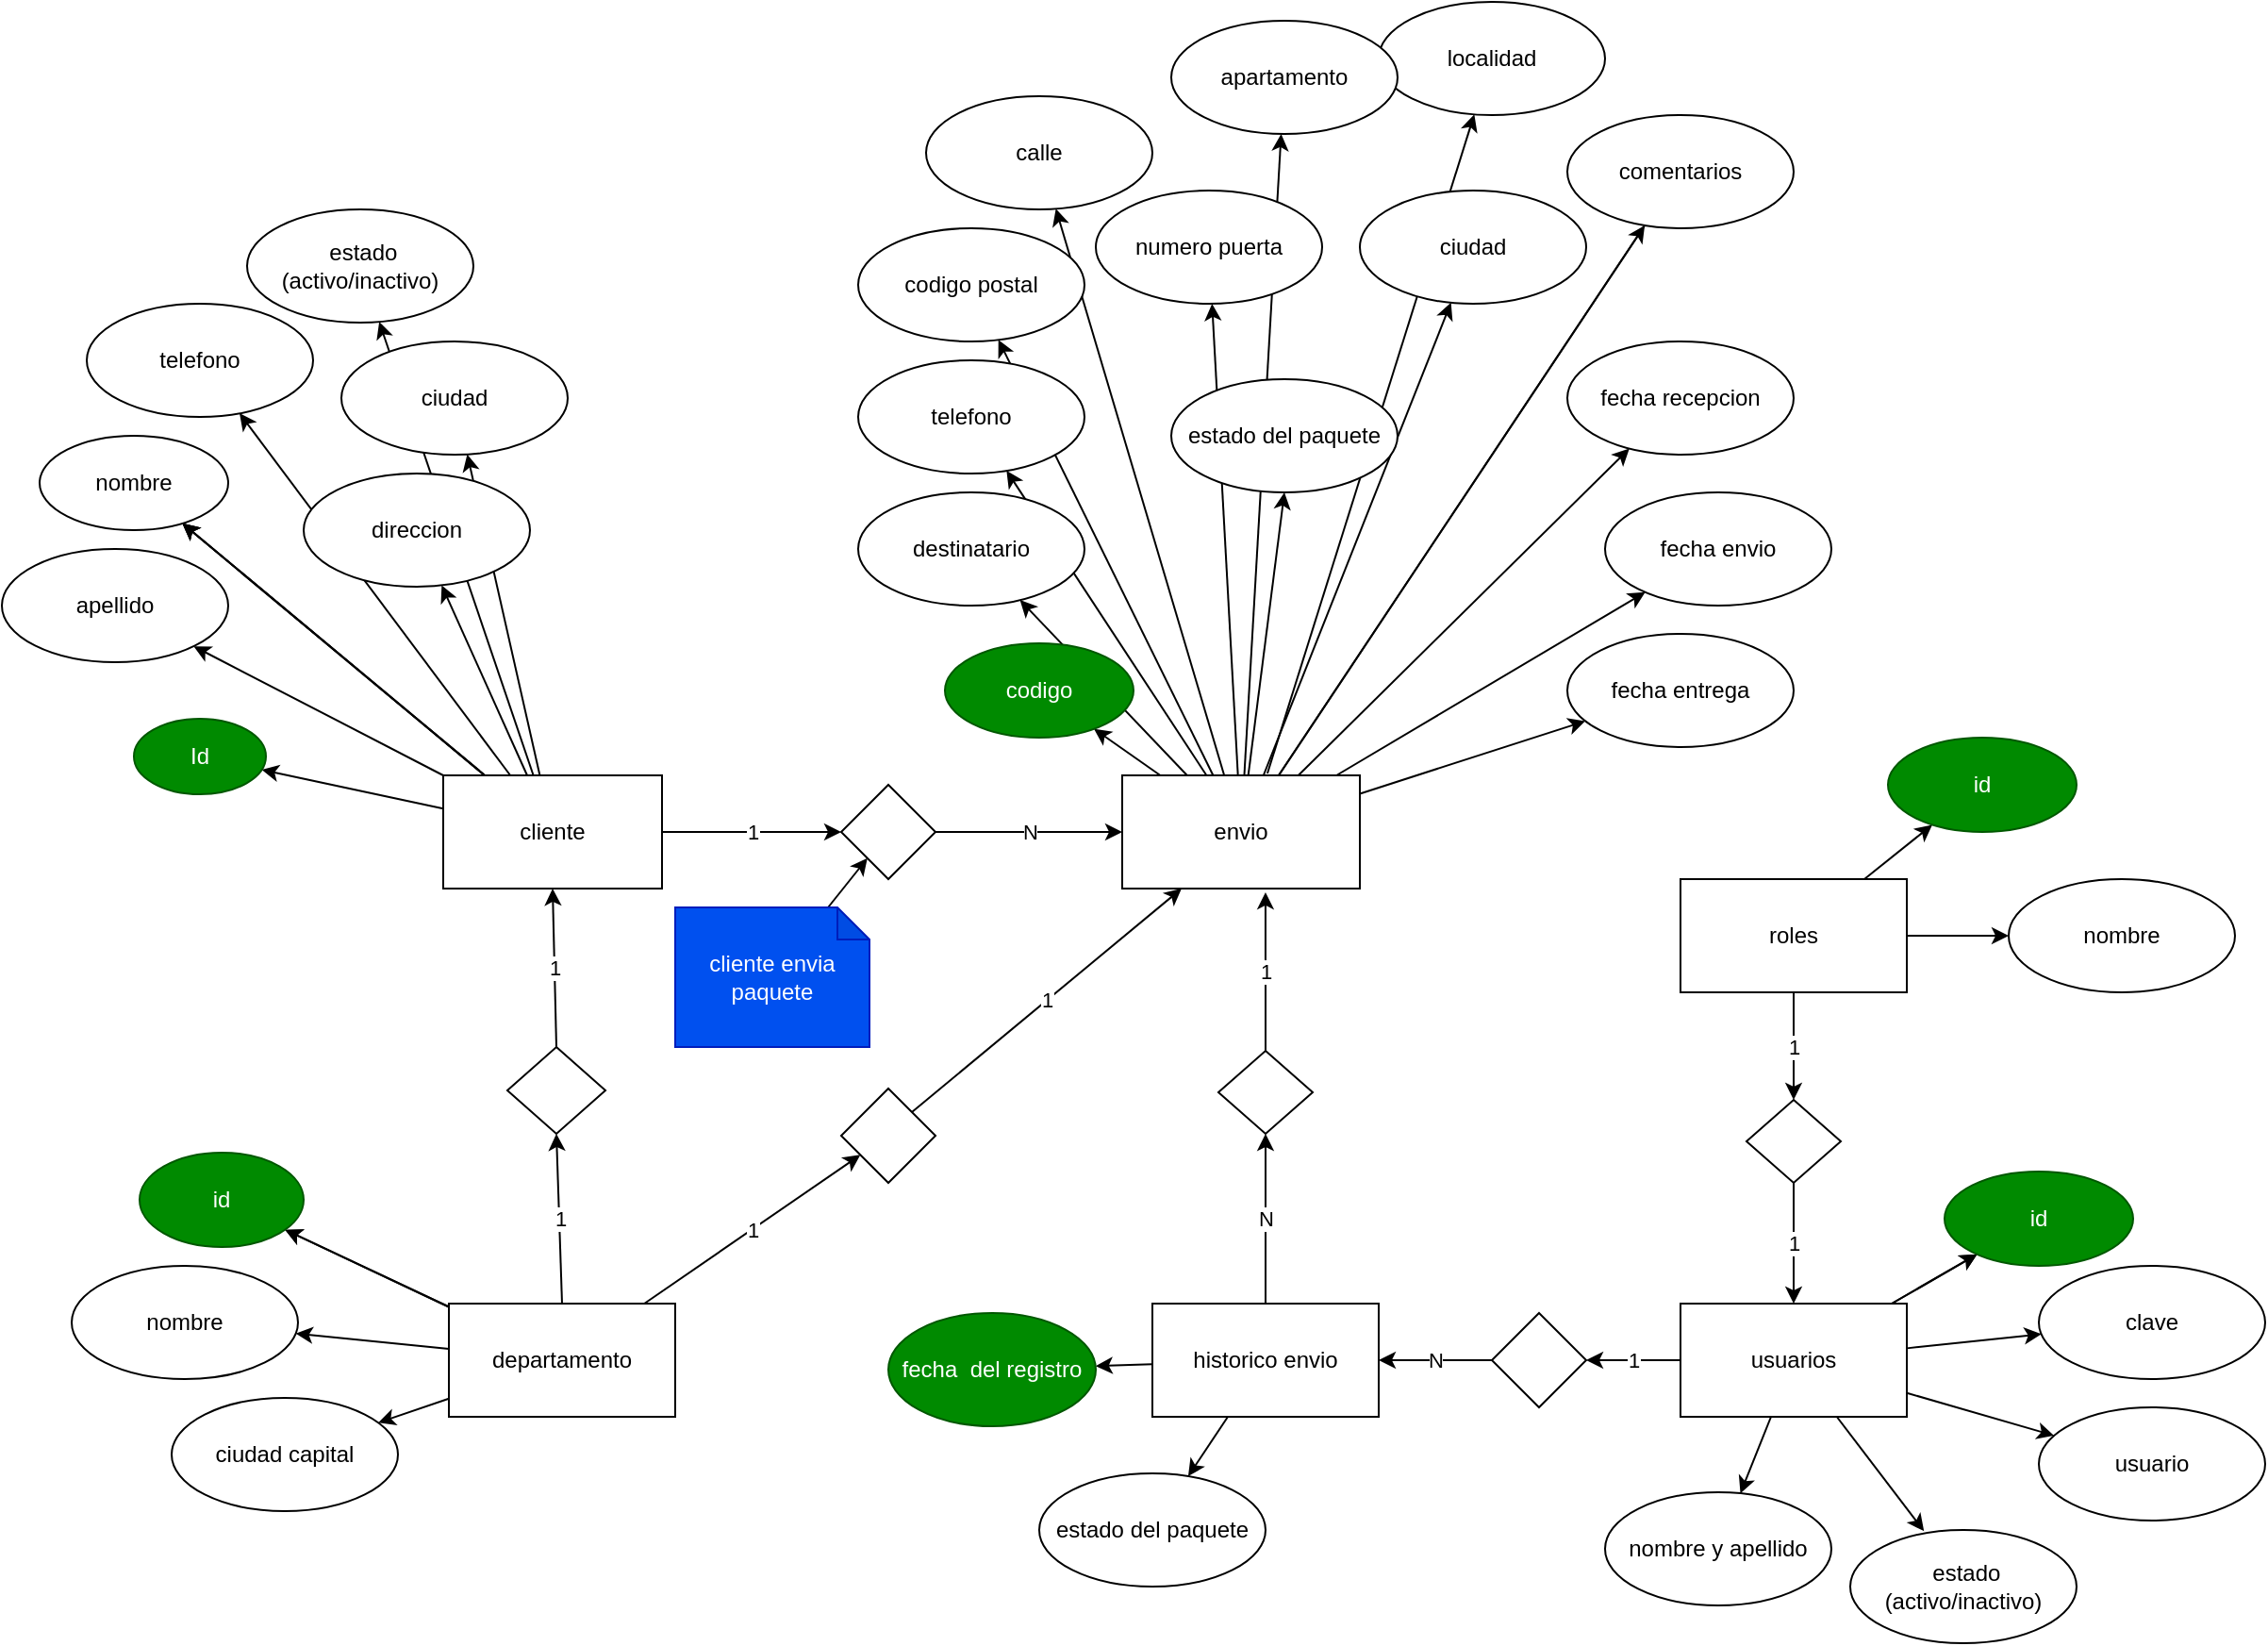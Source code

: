 <mxfile>
    <diagram id="0GuC--m2GyCQUlVPZn0B" name="Page-1">
        <mxGraphModel dx="2428" dy="2298" grid="1" gridSize="10" guides="1" tooltips="1" connect="1" arrows="1" fold="1" page="1" pageScale="1" pageWidth="827" pageHeight="1169" math="0" shadow="0">
            <root>
                <mxCell id="0"/>
                <mxCell id="1" parent="0"/>
                <mxCell id="4" value="" style="edgeStyle=none;html=1;" edge="1" parent="1" source="2" target="3">
                    <mxGeometry relative="1" as="geometry"/>
                </mxCell>
                <mxCell id="5" value="" style="edgeStyle=none;html=1;" edge="1" parent="1" source="2" target="3">
                    <mxGeometry relative="1" as="geometry"/>
                </mxCell>
                <mxCell id="7" value="" style="edgeStyle=none;html=1;" edge="1" parent="1" source="2" target="3">
                    <mxGeometry relative="1" as="geometry"/>
                </mxCell>
                <mxCell id="9" value="" style="edgeStyle=none;html=1;" edge="1" parent="1" source="2" target="8">
                    <mxGeometry relative="1" as="geometry"/>
                </mxCell>
                <mxCell id="11" value="" style="edgeStyle=none;html=1;" edge="1" parent="1" source="2" target="10">
                    <mxGeometry relative="1" as="geometry"/>
                </mxCell>
                <mxCell id="13" value="" style="edgeStyle=none;html=1;" edge="1" parent="1" source="2" target="12">
                    <mxGeometry relative="1" as="geometry"/>
                </mxCell>
                <mxCell id="15" value="" style="edgeStyle=none;html=1;" edge="1" parent="1" source="2" target="14">
                    <mxGeometry relative="1" as="geometry"/>
                </mxCell>
                <mxCell id="18" value="" style="edgeStyle=none;html=1;" edge="1" parent="1" source="2" target="17">
                    <mxGeometry relative="1" as="geometry"/>
                </mxCell>
                <mxCell id="23" value="1" style="edgeStyle=none;html=1;" edge="1" parent="1" source="2" target="22">
                    <mxGeometry relative="1" as="geometry"/>
                </mxCell>
                <mxCell id="38" value="" style="edgeStyle=none;html=1;" edge="1" parent="1" source="2" target="37">
                    <mxGeometry relative="1" as="geometry"/>
                </mxCell>
                <mxCell id="68" value="1" style="edgeStyle=none;html=1;exitX=0.5;exitY=0;exitDx=0;exitDy=0;entryX=0.5;entryY=1;entryDx=0;entryDy=0;" edge="1" parent="1" source="67" target="2">
                    <mxGeometry relative="1" as="geometry">
                        <mxPoint x="-430" y="-640" as="targetPoint"/>
                    </mxGeometry>
                </mxCell>
                <mxCell id="2" value="cliente" style="rounded=0;whiteSpace=wrap;html=1;" vertex="1" parent="1">
                    <mxGeometry x="-536" y="-750" width="116" height="60" as="geometry"/>
                </mxCell>
                <mxCell id="3" value="nombre" style="ellipse;whiteSpace=wrap;html=1;rounded=0;" vertex="1" parent="1">
                    <mxGeometry x="-750" y="-930" width="100" height="50" as="geometry"/>
                </mxCell>
                <mxCell id="8" value="apellido" style="ellipse;whiteSpace=wrap;html=1;rounded=0;" vertex="1" parent="1">
                    <mxGeometry x="-770" y="-870" width="120" height="60" as="geometry"/>
                </mxCell>
                <mxCell id="10" value="Id" style="ellipse;whiteSpace=wrap;html=1;rounded=0;fillColor=#008a00;fontColor=#ffffff;strokeColor=#005700;" vertex="1" parent="1">
                    <mxGeometry x="-700" y="-780" width="70" height="40" as="geometry"/>
                </mxCell>
                <mxCell id="12" value="telefono" style="ellipse;whiteSpace=wrap;html=1;rounded=0;" vertex="1" parent="1">
                    <mxGeometry x="-725" y="-1000" width="120" height="60" as="geometry"/>
                </mxCell>
                <mxCell id="14" value="direccion" style="ellipse;whiteSpace=wrap;html=1;rounded=0;" vertex="1" parent="1">
                    <mxGeometry x="-610" y="-910" width="120" height="60" as="geometry"/>
                </mxCell>
                <mxCell id="17" value="ciudad" style="ellipse;whiteSpace=wrap;html=1;rounded=0;" vertex="1" parent="1">
                    <mxGeometry x="-590" y="-980" width="120" height="60" as="geometry"/>
                </mxCell>
                <mxCell id="25" value="N" style="edgeStyle=none;html=1;" edge="1" parent="1" source="22" target="24">
                    <mxGeometry relative="1" as="geometry"/>
                </mxCell>
                <mxCell id="22" value="" style="rhombus;whiteSpace=wrap;html=1;rounded=0;" vertex="1" parent="1">
                    <mxGeometry x="-325" y="-745" width="50" height="50" as="geometry"/>
                </mxCell>
                <mxCell id="27" value="" style="edgeStyle=none;html=1;" edge="1" parent="1" source="24" target="26">
                    <mxGeometry relative="1" as="geometry"/>
                </mxCell>
                <mxCell id="29" value="" style="edgeStyle=none;html=1;" edge="1" parent="1" source="24" target="28">
                    <mxGeometry relative="1" as="geometry"/>
                </mxCell>
                <mxCell id="31" value="" style="edgeStyle=none;html=1;" edge="1" parent="1" source="24" target="30">
                    <mxGeometry relative="1" as="geometry"/>
                </mxCell>
                <mxCell id="33" value="" style="edgeStyle=none;html=1;" edge="1" parent="1" source="24" target="32">
                    <mxGeometry relative="1" as="geometry"/>
                </mxCell>
                <mxCell id="35" value="" style="edgeStyle=none;html=1;" edge="1" parent="1" source="24" target="34">
                    <mxGeometry relative="1" as="geometry"/>
                </mxCell>
                <mxCell id="41" value="" style="edgeStyle=none;html=1;startArrow=none;exitX=0.611;exitY=-0.017;exitDx=0;exitDy=0;exitPerimeter=0;" edge="1" parent="1" source="24" target="40">
                    <mxGeometry relative="1" as="geometry"/>
                </mxCell>
                <mxCell id="43" value="" style="edgeStyle=none;html=1;" edge="1" parent="1" source="24" target="42">
                    <mxGeometry relative="1" as="geometry"/>
                </mxCell>
                <mxCell id="50" value="" style="edgeStyle=none;html=1;startArrow=none;exitX=0.365;exitY=0.033;exitDx=0;exitDy=0;exitPerimeter=0;" edge="1" parent="1" source="24" target="49">
                    <mxGeometry relative="1" as="geometry"/>
                </mxCell>
                <mxCell id="52" value="" style="edgeStyle=none;html=1;" edge="1" parent="1" source="24" target="51">
                    <mxGeometry relative="1" as="geometry"/>
                </mxCell>
                <mxCell id="57" value="" style="edgeStyle=none;html=1;" edge="1" parent="1" source="24" target="56">
                    <mxGeometry relative="1" as="geometry"/>
                </mxCell>
                <mxCell id="59" value="" style="edgeStyle=none;html=1;" edge="1" parent="1" source="24" target="58">
                    <mxGeometry relative="1" as="geometry"/>
                </mxCell>
                <mxCell id="62" value="" style="edgeStyle=none;html=1;" edge="1" parent="1" source="24" target="61">
                    <mxGeometry relative="1" as="geometry"/>
                </mxCell>
                <mxCell id="64" value="" style="edgeStyle=none;html=1;" edge="1" parent="1" source="24" target="63">
                    <mxGeometry relative="1" as="geometry"/>
                </mxCell>
                <mxCell id="117" style="edgeStyle=none;html=1;entryX=0.5;entryY=1;entryDx=0;entryDy=0;" edge="1" parent="1" source="24" target="116">
                    <mxGeometry relative="1" as="geometry"/>
                </mxCell>
                <mxCell id="24" value="envio" style="whiteSpace=wrap;html=1;rounded=0;" vertex="1" parent="1">
                    <mxGeometry x="-176" y="-750" width="126" height="60" as="geometry"/>
                </mxCell>
                <mxCell id="26" value="codigo" style="ellipse;whiteSpace=wrap;html=1;rounded=0;fillColor=#008a00;fontColor=#ffffff;strokeColor=#005700;" vertex="1" parent="1">
                    <mxGeometry x="-270" y="-820" width="100" height="50" as="geometry"/>
                </mxCell>
                <mxCell id="28" value="codigo postal" style="ellipse;whiteSpace=wrap;html=1;rounded=0;" vertex="1" parent="1">
                    <mxGeometry x="-316" y="-1040" width="120" height="60" as="geometry"/>
                </mxCell>
                <mxCell id="30" value="calle" style="ellipse;whiteSpace=wrap;html=1;rounded=0;" vertex="1" parent="1">
                    <mxGeometry x="-280" y="-1110" width="120" height="60" as="geometry"/>
                </mxCell>
                <mxCell id="32" value="numero puerta" style="ellipse;whiteSpace=wrap;html=1;rounded=0;" vertex="1" parent="1">
                    <mxGeometry x="-190" y="-1060" width="120" height="60" as="geometry"/>
                </mxCell>
                <mxCell id="34" value="destinatario" style="ellipse;whiteSpace=wrap;html=1;rounded=0;" vertex="1" parent="1">
                    <mxGeometry x="-316" y="-900" width="120" height="60" as="geometry"/>
                </mxCell>
                <mxCell id="37" value="&amp;nbsp;estado (activo/inactivo)" style="ellipse;whiteSpace=wrap;html=1;rounded=0;" vertex="1" parent="1">
                    <mxGeometry x="-640" y="-1050" width="120" height="60" as="geometry"/>
                </mxCell>
                <mxCell id="40" value="localidad" style="ellipse;whiteSpace=wrap;html=1;rounded=0;" vertex="1" parent="1">
                    <mxGeometry x="-40" y="-1160" width="120" height="60" as="geometry"/>
                </mxCell>
                <mxCell id="42" value="apartamento" style="ellipse;whiteSpace=wrap;html=1;rounded=0;" vertex="1" parent="1">
                    <mxGeometry x="-150" y="-1150" width="120" height="60" as="geometry"/>
                </mxCell>
                <mxCell id="49" value="telefono" style="ellipse;whiteSpace=wrap;html=1;rounded=0;" vertex="1" parent="1">
                    <mxGeometry x="-316" y="-970" width="120" height="60" as="geometry"/>
                </mxCell>
                <mxCell id="51" value="comentarios" style="ellipse;whiteSpace=wrap;html=1;rounded=0;" vertex="1" parent="1">
                    <mxGeometry x="60" y="-1100" width="120" height="60" as="geometry"/>
                </mxCell>
                <mxCell id="53" value="" style="edgeStyle=none;html=1;endArrow=none;" edge="1" parent="1" source="24" target="51">
                    <mxGeometry relative="1" as="geometry">
                        <mxPoint x="-106.211" y="-750" as="sourcePoint"/>
                        <mxPoint x="-76.746" y="-880.19" as="targetPoint"/>
                    </mxGeometry>
                </mxCell>
                <mxCell id="56" value="ciudad" style="ellipse;whiteSpace=wrap;html=1;rounded=0;" vertex="1" parent="1">
                    <mxGeometry x="-50" y="-1060" width="120" height="60" as="geometry"/>
                </mxCell>
                <mxCell id="58" value="fecha recepcion" style="ellipse;whiteSpace=wrap;html=1;rounded=0;" vertex="1" parent="1">
                    <mxGeometry x="60" y="-980" width="120" height="60" as="geometry"/>
                </mxCell>
                <mxCell id="81" value="" style="edgeStyle=none;html=1;" edge="1" parent="1" source="60" target="22">
                    <mxGeometry relative="1" as="geometry"/>
                </mxCell>
                <mxCell id="60" value="cliente envia paquete" style="shape=note;whiteSpace=wrap;html=1;backgroundOutline=1;darkOpacity=0.05;fillColor=#0050ef;strokeColor=#001DBC;fontColor=#ffffff;size=17;" vertex="1" parent="1">
                    <mxGeometry x="-413" y="-680" width="103" height="74" as="geometry"/>
                </mxCell>
                <mxCell id="61" value="fecha envio" style="ellipse;whiteSpace=wrap;html=1;rounded=0;" vertex="1" parent="1">
                    <mxGeometry x="80" y="-900" width="120" height="60" as="geometry"/>
                </mxCell>
                <mxCell id="63" value="fecha entrega" style="ellipse;whiteSpace=wrap;html=1;rounded=0;" vertex="1" parent="1">
                    <mxGeometry x="60" y="-825" width="120" height="60" as="geometry"/>
                </mxCell>
                <mxCell id="70" value="1" style="edgeStyle=none;html=1;entryX=0.5;entryY=1;entryDx=0;entryDy=0;exitX=0.5;exitY=0;exitDx=0;exitDy=0;" edge="1" parent="1" source="69" target="67">
                    <mxGeometry relative="1" as="geometry">
                        <mxPoint x="-550" y="-480" as="sourcePoint"/>
                        <Array as="points"/>
                    </mxGeometry>
                </mxCell>
                <mxCell id="67" value="" style="rhombus;whiteSpace=wrap;html=1;rounded=0;" vertex="1" parent="1">
                    <mxGeometry x="-502" y="-606" width="52" height="46" as="geometry"/>
                </mxCell>
                <mxCell id="72" value="1" style="edgeStyle=none;html=1;" edge="1" parent="1" source="69" target="71">
                    <mxGeometry relative="1" as="geometry"/>
                </mxCell>
                <mxCell id="75" value="" style="edgeStyle=none;html=1;" edge="1" parent="1" source="69" target="74">
                    <mxGeometry relative="1" as="geometry"/>
                </mxCell>
                <mxCell id="76" value="" style="edgeStyle=none;html=1;" edge="1" parent="1" source="69" target="74">
                    <mxGeometry relative="1" as="geometry"/>
                </mxCell>
                <mxCell id="78" value="" style="edgeStyle=none;html=1;" edge="1" parent="1" source="69" target="77">
                    <mxGeometry relative="1" as="geometry"/>
                </mxCell>
                <mxCell id="80" value="" style="edgeStyle=none;html=1;" edge="1" parent="1" source="69" target="79">
                    <mxGeometry relative="1" as="geometry"/>
                </mxCell>
                <mxCell id="69" value="departamento" style="whiteSpace=wrap;html=1;rounded=0;" vertex="1" parent="1">
                    <mxGeometry x="-533" y="-470" width="120" height="60" as="geometry"/>
                </mxCell>
                <mxCell id="71" value="" style="rhombus;whiteSpace=wrap;html=1;rounded=0;" vertex="1" parent="1">
                    <mxGeometry x="-325" y="-584" width="50" height="50" as="geometry"/>
                </mxCell>
                <mxCell id="73" value="1" style="edgeStyle=none;html=1;exitX=1;exitY=0;exitDx=0;exitDy=0;entryX=0.25;entryY=1;entryDx=0;entryDy=0;" edge="1" parent="1" source="71" target="24">
                    <mxGeometry relative="1" as="geometry">
                        <mxPoint x="-468" y="-440" as="sourcePoint"/>
                        <mxPoint x="-468" y="-530" as="targetPoint"/>
                        <Array as="points"/>
                    </mxGeometry>
                </mxCell>
                <mxCell id="74" value="id" style="ellipse;whiteSpace=wrap;html=1;rounded=0;fillColor=#008a00;fontColor=#ffffff;strokeColor=#005700;" vertex="1" parent="1">
                    <mxGeometry x="-697" y="-550" width="87" height="50" as="geometry"/>
                </mxCell>
                <mxCell id="77" value="nombre" style="ellipse;whiteSpace=wrap;html=1;rounded=0;" vertex="1" parent="1">
                    <mxGeometry x="-733" y="-490" width="120" height="60" as="geometry"/>
                </mxCell>
                <mxCell id="79" value="ciudad capital" style="ellipse;whiteSpace=wrap;html=1;rounded=0;" vertex="1" parent="1">
                    <mxGeometry x="-680" y="-420" width="120" height="60" as="geometry"/>
                </mxCell>
                <mxCell id="84" value="N" style="edgeStyle=none;html=1;" edge="1" parent="1" source="82" target="83">
                    <mxGeometry relative="1" as="geometry"/>
                </mxCell>
                <mxCell id="88" value="" style="edgeStyle=none;html=1;" edge="1" parent="1" source="82" target="87">
                    <mxGeometry relative="1" as="geometry"/>
                </mxCell>
                <mxCell id="92" value="" style="edgeStyle=none;html=1;" edge="1" parent="1" source="82" target="91">
                    <mxGeometry relative="1" as="geometry"/>
                </mxCell>
                <mxCell id="82" value="historico envio" style="rounded=0;whiteSpace=wrap;html=1;" vertex="1" parent="1">
                    <mxGeometry x="-160" y="-470" width="120" height="60" as="geometry"/>
                </mxCell>
                <mxCell id="85" value="1" style="edgeStyle=none;html=1;entryX=0.603;entryY=1.033;entryDx=0;entryDy=0;entryPerimeter=0;" edge="1" parent="1" source="83" target="24">
                    <mxGeometry relative="1" as="geometry"/>
                </mxCell>
                <mxCell id="83" value="" style="rhombus;whiteSpace=wrap;html=1;rounded=0;" vertex="1" parent="1">
                    <mxGeometry x="-125" y="-604" width="50" height="44" as="geometry"/>
                </mxCell>
                <mxCell id="87" value="fecha&amp;nbsp; del registro" style="ellipse;whiteSpace=wrap;html=1;rounded=0;fillColor=#008a00;fontColor=#ffffff;strokeColor=#005700;" vertex="1" parent="1">
                    <mxGeometry x="-300" y="-465" width="110" height="60" as="geometry"/>
                </mxCell>
                <mxCell id="91" value="estado del paquete" style="ellipse;whiteSpace=wrap;html=1;rounded=0;" vertex="1" parent="1">
                    <mxGeometry x="-220" y="-380" width="120" height="60" as="geometry"/>
                </mxCell>
                <mxCell id="99" value="1" style="edgeStyle=none;html=1;" edge="1" parent="1" source="93" target="98">
                    <mxGeometry relative="1" as="geometry"/>
                </mxCell>
                <mxCell id="102" value="" style="edgeStyle=none;html=1;" edge="1" parent="1" source="93" target="101">
                    <mxGeometry relative="1" as="geometry"/>
                </mxCell>
                <mxCell id="104" value="" style="edgeStyle=none;html=1;" edge="1" parent="1" source="93" target="103">
                    <mxGeometry relative="1" as="geometry"/>
                </mxCell>
                <mxCell id="106" value="" style="edgeStyle=none;html=1;" edge="1" parent="1" source="93" target="105">
                    <mxGeometry relative="1" as="geometry"/>
                </mxCell>
                <mxCell id="111" value="" style="edgeStyle=none;html=1;" edge="1" parent="1" source="93" target="105">
                    <mxGeometry relative="1" as="geometry"/>
                </mxCell>
                <mxCell id="113" value="" style="edgeStyle=none;html=1;" edge="1" parent="1" source="93" target="112">
                    <mxGeometry relative="1" as="geometry"/>
                </mxCell>
                <mxCell id="115" style="edgeStyle=none;html=1;entryX=0.326;entryY=0.01;entryDx=0;entryDy=0;entryPerimeter=0;" edge="1" parent="1" source="93" target="114">
                    <mxGeometry relative="1" as="geometry"/>
                </mxCell>
                <mxCell id="93" value="usuarios" style="rounded=0;whiteSpace=wrap;html=1;" vertex="1" parent="1">
                    <mxGeometry x="120" y="-470" width="120" height="60" as="geometry"/>
                </mxCell>
                <mxCell id="96" value="1" style="edgeStyle=none;html=1;" edge="1" parent="1" source="94" target="95">
                    <mxGeometry relative="1" as="geometry"/>
                </mxCell>
                <mxCell id="108" value="" style="edgeStyle=none;html=1;" edge="1" parent="1" source="94" target="107">
                    <mxGeometry relative="1" as="geometry"/>
                </mxCell>
                <mxCell id="110" value="" style="edgeStyle=none;html=1;" edge="1" parent="1" source="94" target="109">
                    <mxGeometry relative="1" as="geometry"/>
                </mxCell>
                <mxCell id="94" value="roles" style="rounded=0;whiteSpace=wrap;html=1;" vertex="1" parent="1">
                    <mxGeometry x="120" y="-695" width="120" height="60" as="geometry"/>
                </mxCell>
                <mxCell id="97" value="1" style="edgeStyle=none;html=1;entryX=0.5;entryY=0;entryDx=0;entryDy=0;" edge="1" parent="1" source="95" target="93">
                    <mxGeometry relative="1" as="geometry"/>
                </mxCell>
                <mxCell id="95" value="" style="rhombus;whiteSpace=wrap;html=1;rounded=0;" vertex="1" parent="1">
                    <mxGeometry x="155" y="-578" width="50" height="44" as="geometry"/>
                </mxCell>
                <mxCell id="100" value="N" style="edgeStyle=none;html=1;entryX=1;entryY=0.5;entryDx=0;entryDy=0;" edge="1" parent="1" source="98" target="82">
                    <mxGeometry relative="1" as="geometry"/>
                </mxCell>
                <mxCell id="98" value="" style="rhombus;whiteSpace=wrap;html=1;rounded=0;" vertex="1" parent="1">
                    <mxGeometry x="20" y="-465" width="50" height="50" as="geometry"/>
                </mxCell>
                <mxCell id="101" value="nombre y apellido" style="ellipse;whiteSpace=wrap;html=1;rounded=0;" vertex="1" parent="1">
                    <mxGeometry x="80" y="-370" width="120" height="60" as="geometry"/>
                </mxCell>
                <mxCell id="103" value="usuario" style="ellipse;whiteSpace=wrap;html=1;rounded=0;" vertex="1" parent="1">
                    <mxGeometry x="310" y="-415" width="120" height="60" as="geometry"/>
                </mxCell>
                <mxCell id="105" value="id" style="ellipse;whiteSpace=wrap;html=1;rounded=0;fillColor=#008a00;fontColor=#ffffff;strokeColor=#005700;" vertex="1" parent="1">
                    <mxGeometry x="260" y="-540" width="100" height="50" as="geometry"/>
                </mxCell>
                <mxCell id="107" value="id" style="ellipse;whiteSpace=wrap;html=1;rounded=0;fillColor=#008a00;fontColor=#ffffff;strokeColor=#005700;" vertex="1" parent="1">
                    <mxGeometry x="230" y="-770" width="100" height="50" as="geometry"/>
                </mxCell>
                <mxCell id="109" value="nombre" style="ellipse;whiteSpace=wrap;html=1;rounded=0;" vertex="1" parent="1">
                    <mxGeometry x="294" y="-695" width="120" height="60" as="geometry"/>
                </mxCell>
                <mxCell id="112" value="clave" style="ellipse;whiteSpace=wrap;html=1;rounded=0;" vertex="1" parent="1">
                    <mxGeometry x="310" y="-490" width="120" height="60" as="geometry"/>
                </mxCell>
                <mxCell id="114" value="&amp;nbsp;estado (activo/inactivo)" style="ellipse;whiteSpace=wrap;html=1;rounded=0;" vertex="1" parent="1">
                    <mxGeometry x="210" y="-350" width="120" height="60" as="geometry"/>
                </mxCell>
                <mxCell id="116" value="estado del paquete" style="ellipse;whiteSpace=wrap;html=1;rounded=0;" vertex="1" parent="1">
                    <mxGeometry x="-150" y="-960" width="120" height="60" as="geometry"/>
                </mxCell>
            </root>
        </mxGraphModel>
    </diagram>
</mxfile>